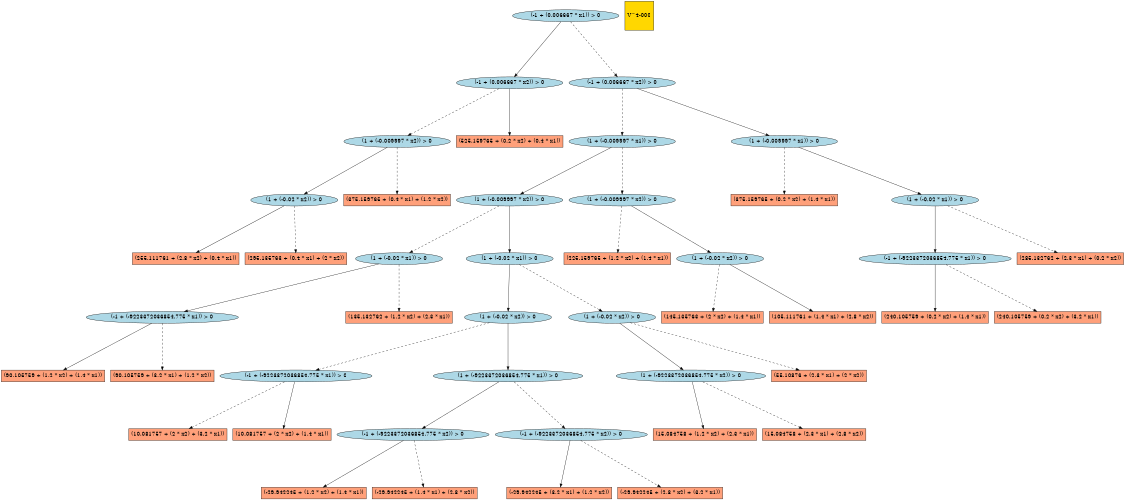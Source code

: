 digraph G { 
graph [ fontname = "Helvetica",fontsize="16",ratio = "auto",
        size="7.5,10",ranksep="2.00" ];
node [fontsize="16"];
"70521" [label="(255.111761 + (2.8 * x2) + (0.4 * x1))",fillcolor=lightsalmon,color=black,shape=box,style=filled];
"55432" [label="(10.081757 + (2 * x2) + (3.2 * x1))",fillcolor=lightsalmon,color=black,shape=box,style=filled];
"56121" [label="(-1 + (-9223372036854.775 * x1)) > 0",fillcolor=lightblue,color=black,shape=ellipse,style=filled];
"57659" [label="(-1 + (-9223372036854.775 * x2)) > 0",fillcolor=lightblue,color=black,shape=ellipse,style=filled];
"55809" [label="(90.105759 + (1.2 * x2) + (1.4 * x1))",fillcolor=lightsalmon,color=black,shape=box,style=filled];
"57053" [label="(-1 + (-9223372036854.775 * x2)) > 0",fillcolor=lightblue,color=black,shape=ellipse,style=filled];
"56225" [label="(1 + (-9223372036854.775 * x2)) > 0",fillcolor=lightblue,color=black,shape=ellipse,style=filled];
"56126" [label="(-1 + (-9223372036854.775 * x1)) > 0",fillcolor=lightblue,color=black,shape=ellipse,style=filled];
"56158" [label="(1 + (-0.02 * x1)) > 0",fillcolor=lightblue,color=black,shape=ellipse,style=filled];
"58246" [label="(1 + (-0.02 * x1)) > 0",fillcolor=lightblue,color=black,shape=ellipse,style=filled];
"58245" [label="(1 + (-0.02 * x2)) > 0",fillcolor=lightblue,color=black,shape=ellipse,style=filled];
"55812" [label="(10.081757 + (2 * x2) + (1.4 * x1))",fillcolor=lightsalmon,color=black,shape=box,style=filled];
"70756" [label="(1 + (-0.02 * x2)) > 0",fillcolor=lightblue,color=black,shape=ellipse,style=filled];
"58248" [label="(1 + (-0.009997 * x1)) > 0",fillcolor=lightblue,color=black,shape=ellipse,style=filled];
"58247" [label="(1 + (-0.009997 * x2)) > 0",fillcolor=lightblue,color=black,shape=ellipse,style=filled];
"64332" [label="(240.105759 + (0.2 * x2) + (1.4 * x1))",fillcolor=lightsalmon,color=black,shape=box,style=filled];
"56610" [label="(1 + (-0.02 * x2)) > 0",fillcolor=lightblue,color=black,shape=ellipse,style=filled];
"58037" [label="(1 + (-9223372036854.775 * x1)) > 0",fillcolor=lightblue,color=black,shape=ellipse,style=filled];
"70343" [label="(295.135763 + (0.4 * x1) + (2 * x2))",fillcolor=lightsalmon,color=black,shape=box,style=filled];
"55429" [label="(90.105759 + (3.2 * x1) + (1.2 * x2))",fillcolor=lightsalmon,color=black,shape=box,style=filled];
"53982" [label="(225.159765 + (1.2 * x2) + (1.4 * x1))",fillcolor=lightsalmon,color=black,shape=box,style=filled];
"70342" [label="(375.159765 + (0.4 * x1) + (1.2 * x2))",fillcolor=lightsalmon,color=black,shape=box,style=filled];
"63979" [label="(240.105759 + (0.2 * x2) + (3.2 * x1))",fillcolor=lightsalmon,color=black,shape=box,style=filled];
"64647" [label="(-1 + (-9223372036854.775 * x1)) > 0",fillcolor=lightblue,color=black,shape=ellipse,style=filled];
"56182" [label="(15.084758 + (1.2 * x2) + (2.3 * x1))",fillcolor=lightsalmon,color=black,shape=box,style=filled];
"62668" [label="(375.159765 + (0.2 * x2) + (1.4 * x1))",fillcolor=lightsalmon,color=black,shape=box,style=filled];
"57628" [label="(-29.942245 + (1.2 * x2) + (1.4 * x1))",fillcolor=lightsalmon,color=black,shape=box,style=filled];
"57022" [label="(-29.942245 + (3.2 * x1) + (1.2 * x2))",fillcolor=lightsalmon,color=black,shape=box,style=filled];
"55100" [label="(55.10876 + (2.3 * x1) + (2 * x2))",fillcolor=lightsalmon,color=black,shape=box,style=filled];
"70757" [label="(1 + (-0.009997 * x2)) > 0",fillcolor=lightblue,color=black,shape=ellipse,style=filled];
"63645" [label="(285.132762 + (2.3 * x1) + (0.2 * x2))",fillcolor=lightsalmon,color=black,shape=box,style=filled];
"53985" [label="(145.135763 + (2 * x2) + (1.4 * x1))",fillcolor=lightsalmon,color=black,shape=box,style=filled];
"57648" [label="(-29.942245 + (1.4 * x1) + (2.8 * x2))",fillcolor=lightsalmon,color=black,shape=box,style=filled];
"55097" [label="(135.132762 + (1.2 * x2) + (2.3 * x1))",fillcolor=lightsalmon,color=black,shape=box,style=filled];
"57042" [label="(-29.942245 + (2.8 * x2) + (3.2 * x1))",fillcolor=lightsalmon,color=black,shape=box,style=filled];
"56214" [label="(15.084758 + (2.3 * x1) + (2.8 * x2))",fillcolor=lightsalmon,color=black,shape=box,style=filled];
"64671" [label="(1 + (-0.009997 * x1)) > 0",fillcolor=lightblue,color=black,shape=ellipse,style=filled];
"54652" [label="(1 + (-0.02 * x2)) > 0",fillcolor=lightblue,color=black,shape=ellipse,style=filled];
"71971" [label="(-1 + (0.006667 * x1)) > 0",fillcolor=lightblue,color=black,shape=ellipse,style=filled];
"71970" [label="(-1 + (0.006667 * x2)) > 0",fillcolor=lightblue,color=black,shape=ellipse,style=filled];
"54653" [label="(1 + (-0.009997 * x2)) > 0",fillcolor=lightblue,color=black,shape=ellipse,style=filled];
"64672" [label="(-1 + (0.006667 * x2)) > 0",fillcolor=lightblue,color=black,shape=ellipse,style=filled];
"64670" [label="(1 + (-0.02 * x1)) > 0",fillcolor=lightblue,color=black,shape=ellipse,style=filled];
"54281" [label="(105.111761 + (1.4 * x1) + (2.8 * x2))",fillcolor=lightsalmon,color=black,shape=box,style=filled];
"71812" [label="(525.159765 + (0.2 * x2) + (0.4 * x1))",fillcolor=lightsalmon,color=black,shape=box,style=filled];
"_temp_" [label="V^4-000",fillcolor=gold1,color=black,shape=square,style=filled];
"56121" -> "55429" [color=black,style=dashed];
"56121" -> "55809" [color=black,style=solid];
"57659" -> "57628" [color=black,style=solid];
"57659" -> "57648" [color=black,style=dashed];
"57053" -> "57022" [color=black,style=solid];
"57053" -> "57042" [color=black,style=dashed];
"56225" -> "56182" [color=black,style=solid];
"56225" -> "56214" [color=black,style=dashed];
"56126" -> "55812" [color=black,style=solid];
"56126" -> "55432" [color=black,style=dashed];
"56158" -> "56121" [color=black,style=solid];
"56158" -> "55097" [color=black,style=dashed];
"58246" -> "58245" [color=black,style=solid];
"58246" -> "56610" [color=black,style=dashed];
"58245" -> "56126" [color=black,style=dashed];
"58245" -> "58037" [color=black,style=solid];
"70756" -> "70343" [color=black,style=dashed];
"70756" -> "70521" [color=black,style=solid];
"58248" -> "54653" [color=black,style=dashed];
"58248" -> "58247" [color=black,style=solid];
"58247" -> "56158" [color=black,style=dashed];
"58247" -> "58246" [color=black,style=solid];
"56610" -> "55100" [color=black,style=dashed];
"56610" -> "56225" [color=black,style=solid];
"58037" -> "57659" [color=black,style=solid];
"58037" -> "57053" [color=black,style=dashed];
"64647" -> "63979" [color=black,style=dashed];
"64647" -> "64332" [color=black,style=solid];
"70757" -> "70342" [color=black,style=dashed];
"70757" -> "70756" [color=black,style=solid];
"64671" -> "64670" [color=black,style=solid];
"64671" -> "62668" [color=black,style=dashed];
"54652" -> "54281" [color=black,style=solid];
"54652" -> "53985" [color=black,style=dashed];
"71971" -> "71970" [color=black,style=solid];
"71971" -> "64672" [color=black,style=dashed];
"71970" -> "71812" [color=black,style=solid];
"71970" -> "70757" [color=black,style=dashed];
"54653" -> "54652" [color=black,style=solid];
"54653" -> "53982" [color=black,style=dashed];
"64672" -> "64671" [color=black,style=solid];
"64672" -> "58248" [color=black,style=dashed];
"64670" -> "64647" [color=black,style=solid];
"64670" -> "63645" [color=black,style=dashed];
}
